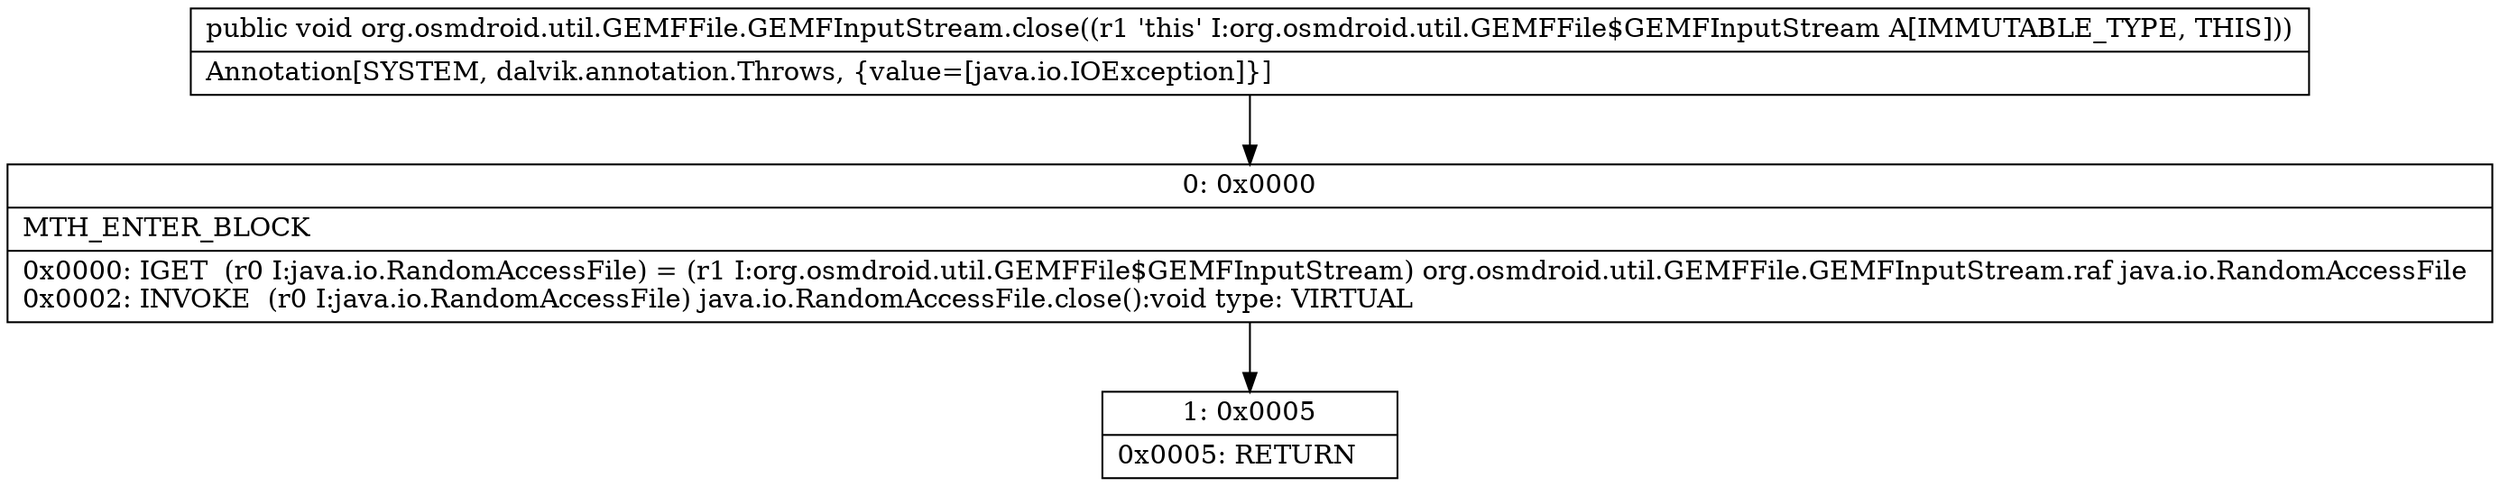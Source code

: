 digraph "CFG fororg.osmdroid.util.GEMFFile.GEMFInputStream.close()V" {
Node_0 [shape=record,label="{0\:\ 0x0000|MTH_ENTER_BLOCK\l|0x0000: IGET  (r0 I:java.io.RandomAccessFile) = (r1 I:org.osmdroid.util.GEMFFile$GEMFInputStream) org.osmdroid.util.GEMFFile.GEMFInputStream.raf java.io.RandomAccessFile \l0x0002: INVOKE  (r0 I:java.io.RandomAccessFile) java.io.RandomAccessFile.close():void type: VIRTUAL \l}"];
Node_1 [shape=record,label="{1\:\ 0x0005|0x0005: RETURN   \l}"];
MethodNode[shape=record,label="{public void org.osmdroid.util.GEMFFile.GEMFInputStream.close((r1 'this' I:org.osmdroid.util.GEMFFile$GEMFInputStream A[IMMUTABLE_TYPE, THIS]))  | Annotation[SYSTEM, dalvik.annotation.Throws, \{value=[java.io.IOException]\}]\l}"];
MethodNode -> Node_0;
Node_0 -> Node_1;
}

